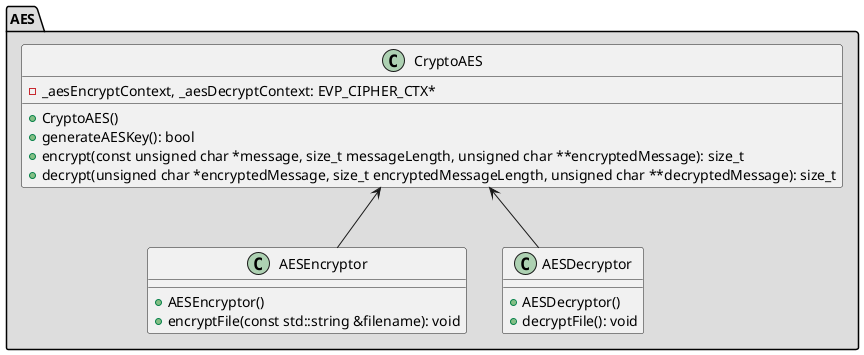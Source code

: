 @startuml
'https://plantuml.com/sequence-diagram
package AES #DDDDDD
{

class CryptoAES
{
    -_aesEncryptContext, _aesDecryptContext: EVP_CIPHER_CTX*

    +CryptoAES()
    +generateAESKey(): bool
    +encrypt(const unsigned char *message, size_t messageLength, unsigned char **encryptedMessage): size_t
    +decrypt(unsigned char *encryptedMessage, size_t encryptedMessageLength, unsigned char **decryptedMessage): size_t
}

class AESEncryptor
{

    +AESEncryptor()
    +encryptFile(const std::string &filename): void

}

class AESDecryptor
{
    +AESDecryptor()
    +decryptFile(): void
}

CryptoAES <-- AESEncryptor
CryptoAES <-- AESDecryptor
}
@enduml